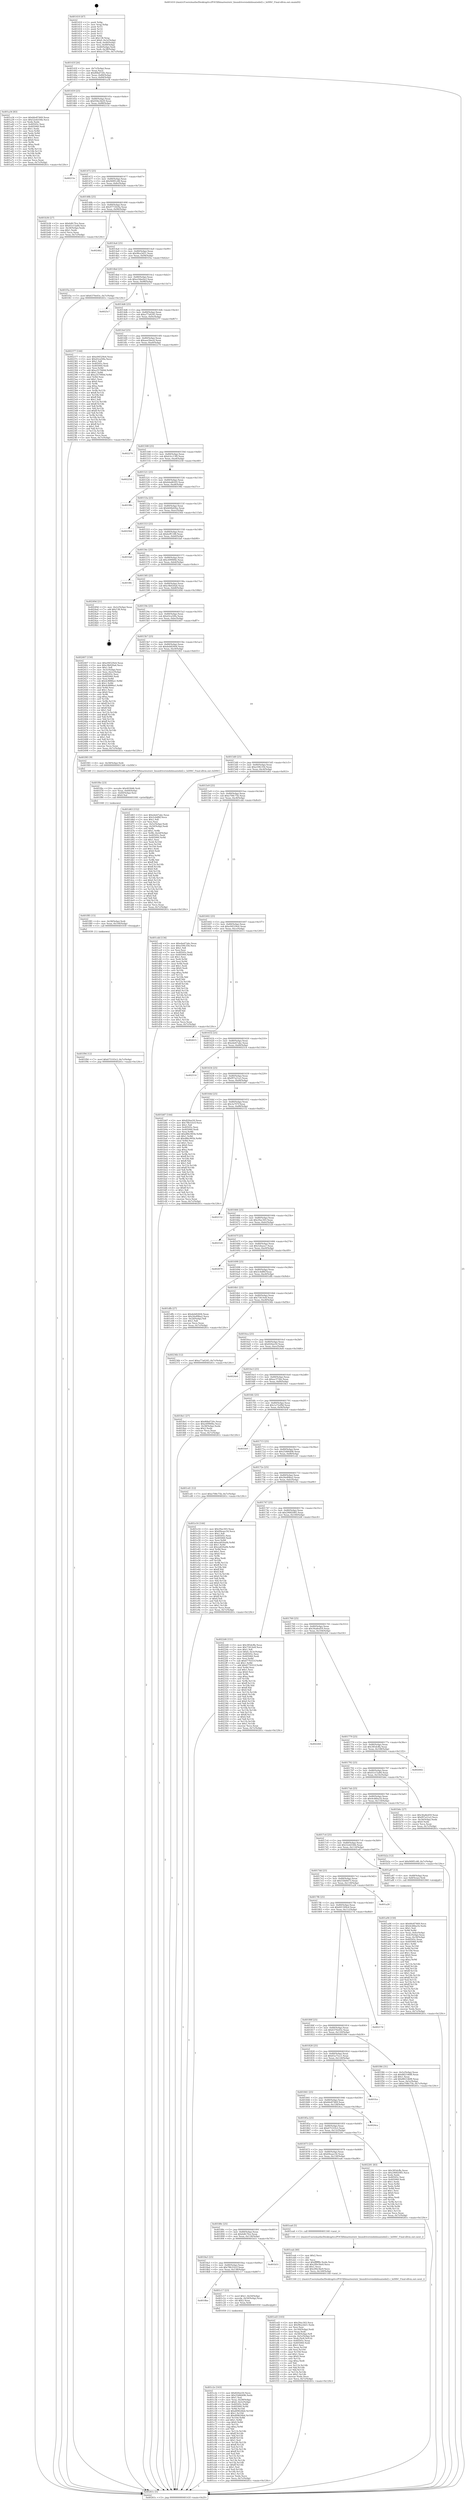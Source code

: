 digraph "0x401410" {
  label = "0x401410 (/mnt/c/Users/mathe/Desktop/tcc/POCII/binaries/extr_linuxdriversisdnhisaxisdnl2.c_IsDISC_Final-ollvm.out::main(0))"
  labelloc = "t"
  node[shape=record]

  Entry [label="",width=0.3,height=0.3,shape=circle,fillcolor=black,style=filled]
  "0x40143f" [label="{
     0x40143f [26]\l
     | [instrs]\l
     &nbsp;&nbsp;0x40143f \<+3\>: mov -0x7c(%rbp),%eax\l
     &nbsp;&nbsp;0x401442 \<+2\>: mov %eax,%ecx\l
     &nbsp;&nbsp;0x401444 \<+6\>: sub $0x80bd720c,%ecx\l
     &nbsp;&nbsp;0x40144a \<+3\>: mov %eax,-0x80(%rbp)\l
     &nbsp;&nbsp;0x40144d \<+6\>: mov %ecx,-0x84(%rbp)\l
     &nbsp;&nbsp;0x401453 \<+6\>: je 0000000000401a34 \<main+0x624\>\l
  }"]
  "0x401a34" [label="{
     0x401a34 [83]\l
     | [instrs]\l
     &nbsp;&nbsp;0x401a34 \<+5\>: mov $0x66e87469,%eax\l
     &nbsp;&nbsp;0x401a39 \<+5\>: mov $0x52eb556b,%ecx\l
     &nbsp;&nbsp;0x401a3e \<+2\>: xor %edx,%edx\l
     &nbsp;&nbsp;0x401a40 \<+7\>: mov 0x40505c,%esi\l
     &nbsp;&nbsp;0x401a47 \<+7\>: mov 0x405060,%edi\l
     &nbsp;&nbsp;0x401a4e \<+3\>: sub $0x1,%edx\l
     &nbsp;&nbsp;0x401a51 \<+3\>: mov %esi,%r8d\l
     &nbsp;&nbsp;0x401a54 \<+3\>: add %edx,%r8d\l
     &nbsp;&nbsp;0x401a57 \<+4\>: imul %r8d,%esi\l
     &nbsp;&nbsp;0x401a5b \<+3\>: and $0x1,%esi\l
     &nbsp;&nbsp;0x401a5e \<+3\>: cmp $0x0,%esi\l
     &nbsp;&nbsp;0x401a61 \<+4\>: sete %r9b\l
     &nbsp;&nbsp;0x401a65 \<+3\>: cmp $0xa,%edi\l
     &nbsp;&nbsp;0x401a68 \<+4\>: setl %r10b\l
     &nbsp;&nbsp;0x401a6c \<+3\>: mov %r9b,%r11b\l
     &nbsp;&nbsp;0x401a6f \<+3\>: and %r10b,%r11b\l
     &nbsp;&nbsp;0x401a72 \<+3\>: xor %r10b,%r9b\l
     &nbsp;&nbsp;0x401a75 \<+3\>: or %r9b,%r11b\l
     &nbsp;&nbsp;0x401a78 \<+4\>: test $0x1,%r11b\l
     &nbsp;&nbsp;0x401a7c \<+3\>: cmovne %ecx,%eax\l
     &nbsp;&nbsp;0x401a7f \<+3\>: mov %eax,-0x7c(%rbp)\l
     &nbsp;&nbsp;0x401a82 \<+5\>: jmp 000000000040261c \<main+0x120c\>\l
  }"]
  "0x401459" [label="{
     0x401459 [25]\l
     | [instrs]\l
     &nbsp;&nbsp;0x401459 \<+5\>: jmp 000000000040145e \<main+0x4e\>\l
     &nbsp;&nbsp;0x40145e \<+3\>: mov -0x80(%rbp),%eax\l
     &nbsp;&nbsp;0x401461 \<+5\>: sub $0x936e3b29,%eax\l
     &nbsp;&nbsp;0x401466 \<+6\>: mov %eax,-0x88(%rbp)\l
     &nbsp;&nbsp;0x40146c \<+6\>: je 000000000040215e \<main+0xd4e\>\l
  }"]
  Exit [label="",width=0.3,height=0.3,shape=circle,fillcolor=black,style=filled,peripheries=2]
  "0x40215e" [label="{
     0x40215e\l
  }", style=dashed]
  "0x401472" [label="{
     0x401472 [25]\l
     | [instrs]\l
     &nbsp;&nbsp;0x401472 \<+5\>: jmp 0000000000401477 \<main+0x67\>\l
     &nbsp;&nbsp;0x401477 \<+3\>: mov -0x80(%rbp),%eax\l
     &nbsp;&nbsp;0x40147a \<+5\>: sub $0x949f1c48,%eax\l
     &nbsp;&nbsp;0x40147f \<+6\>: mov %eax,-0x8c(%rbp)\l
     &nbsp;&nbsp;0x401485 \<+6\>: je 0000000000401b36 \<main+0x726\>\l
  }"]
  "0x401f94" [label="{
     0x401f94 [12]\l
     | [instrs]\l
     &nbsp;&nbsp;0x401f94 \<+7\>: movl $0x675103c2,-0x7c(%rbp)\l
     &nbsp;&nbsp;0x401f9b \<+5\>: jmp 000000000040261c \<main+0x120c\>\l
  }"]
  "0x401b36" [label="{
     0x401b36 [27]\l
     | [instrs]\l
     &nbsp;&nbsp;0x401b36 \<+5\>: mov $0x6dfc7fce,%eax\l
     &nbsp;&nbsp;0x401b3b \<+5\>: mov $0x41e15a84,%ecx\l
     &nbsp;&nbsp;0x401b40 \<+3\>: mov -0x34(%rbp),%edx\l
     &nbsp;&nbsp;0x401b43 \<+3\>: cmp $0x1,%edx\l
     &nbsp;&nbsp;0x401b46 \<+3\>: cmovl %ecx,%eax\l
     &nbsp;&nbsp;0x401b49 \<+3\>: mov %eax,-0x7c(%rbp)\l
     &nbsp;&nbsp;0x401b4c \<+5\>: jmp 000000000040261c \<main+0x120c\>\l
  }"]
  "0x40148b" [label="{
     0x40148b [25]\l
     | [instrs]\l
     &nbsp;&nbsp;0x40148b \<+5\>: jmp 0000000000401490 \<main+0x80\>\l
     &nbsp;&nbsp;0x401490 \<+3\>: mov -0x80(%rbp),%eax\l
     &nbsp;&nbsp;0x401493 \<+5\>: sub $0x9771829a,%eax\l
     &nbsp;&nbsp;0x401498 \<+6\>: mov %eax,-0x90(%rbp)\l
     &nbsp;&nbsp;0x40149e \<+6\>: je 00000000004024b2 \<main+0x10a2\>\l
  }"]
  "0x401f85" [label="{
     0x401f85 [15]\l
     | [instrs]\l
     &nbsp;&nbsp;0x401f85 \<+4\>: mov -0x58(%rbp),%rdi\l
     &nbsp;&nbsp;0x401f89 \<+6\>: mov %eax,-0x144(%rbp)\l
     &nbsp;&nbsp;0x401f8f \<+5\>: call 0000000000401030 \<free@plt\>\l
     | [calls]\l
     &nbsp;&nbsp;0x401030 \{1\} (unknown)\l
  }"]
  "0x4024b2" [label="{
     0x4024b2\l
  }", style=dashed]
  "0x4014a4" [label="{
     0x4014a4 [25]\l
     | [instrs]\l
     &nbsp;&nbsp;0x4014a4 \<+5\>: jmp 00000000004014a9 \<main+0x99\>\l
     &nbsp;&nbsp;0x4014a9 \<+3\>: mov -0x80(%rbp),%eax\l
     &nbsp;&nbsp;0x4014ac \<+5\>: sub $0x9fea3d21,%eax\l
     &nbsp;&nbsp;0x4014b1 \<+6\>: mov %eax,-0x94(%rbp)\l
     &nbsp;&nbsp;0x4014b7 \<+6\>: je 0000000000401f3a \<main+0xb2a\>\l
  }"]
  "0x401f6e" [label="{
     0x401f6e [23]\l
     | [instrs]\l
     &nbsp;&nbsp;0x401f6e \<+10\>: movabs $0x4030d6,%rdi\l
     &nbsp;&nbsp;0x401f78 \<+3\>: mov %eax,-0x60(%rbp)\l
     &nbsp;&nbsp;0x401f7b \<+3\>: mov -0x60(%rbp),%esi\l
     &nbsp;&nbsp;0x401f7e \<+2\>: mov $0x0,%al\l
     &nbsp;&nbsp;0x401f80 \<+5\>: call 0000000000401040 \<printf@plt\>\l
     | [calls]\l
     &nbsp;&nbsp;0x401040 \{1\} (unknown)\l
  }"]
  "0x401f3a" [label="{
     0x401f3a [12]\l
     | [instrs]\l
     &nbsp;&nbsp;0x401f3a \<+7\>: movl $0x6370e03c,-0x7c(%rbp)\l
     &nbsp;&nbsp;0x401f41 \<+5\>: jmp 000000000040261c \<main+0x120c\>\l
  }"]
  "0x4014bd" [label="{
     0x4014bd [25]\l
     | [instrs]\l
     &nbsp;&nbsp;0x4014bd \<+5\>: jmp 00000000004014c2 \<main+0xb2\>\l
     &nbsp;&nbsp;0x4014c2 \<+3\>: mov -0x80(%rbp),%eax\l
     &nbsp;&nbsp;0x4014c5 \<+5\>: sub $0xa1bbe0a3,%eax\l
     &nbsp;&nbsp;0x4014ca \<+6\>: mov %eax,-0x98(%rbp)\l
     &nbsp;&nbsp;0x4014d0 \<+6\>: je 00000000004025c7 \<main+0x11b7\>\l
  }"]
  "0x401ed3" [label="{
     0x401ed3 [103]\l
     | [instrs]\l
     &nbsp;&nbsp;0x401ed3 \<+5\>: mov $0x29ac303,%ecx\l
     &nbsp;&nbsp;0x401ed8 \<+5\>: mov $0x9fea3d21,%edx\l
     &nbsp;&nbsp;0x401edd \<+2\>: xor %esi,%esi\l
     &nbsp;&nbsp;0x401edf \<+6\>: mov -0x140(%rbp),%edi\l
     &nbsp;&nbsp;0x401ee5 \<+3\>: imul %eax,%edi\l
     &nbsp;&nbsp;0x401ee8 \<+4\>: mov -0x58(%rbp),%r8\l
     &nbsp;&nbsp;0x401eec \<+4\>: movslq -0x5c(%rbp),%r9\l
     &nbsp;&nbsp;0x401ef0 \<+4\>: mov %edi,(%r8,%r9,4)\l
     &nbsp;&nbsp;0x401ef4 \<+7\>: mov 0x40505c,%eax\l
     &nbsp;&nbsp;0x401efb \<+7\>: mov 0x405060,%edi\l
     &nbsp;&nbsp;0x401f02 \<+3\>: sub $0x1,%esi\l
     &nbsp;&nbsp;0x401f05 \<+3\>: mov %eax,%r10d\l
     &nbsp;&nbsp;0x401f08 \<+3\>: add %esi,%r10d\l
     &nbsp;&nbsp;0x401f0b \<+4\>: imul %r10d,%eax\l
     &nbsp;&nbsp;0x401f0f \<+3\>: and $0x1,%eax\l
     &nbsp;&nbsp;0x401f12 \<+3\>: cmp $0x0,%eax\l
     &nbsp;&nbsp;0x401f15 \<+4\>: sete %r11b\l
     &nbsp;&nbsp;0x401f19 \<+3\>: cmp $0xa,%edi\l
     &nbsp;&nbsp;0x401f1c \<+3\>: setl %bl\l
     &nbsp;&nbsp;0x401f1f \<+3\>: mov %r11b,%r14b\l
     &nbsp;&nbsp;0x401f22 \<+3\>: and %bl,%r14b\l
     &nbsp;&nbsp;0x401f25 \<+3\>: xor %bl,%r11b\l
     &nbsp;&nbsp;0x401f28 \<+3\>: or %r11b,%r14b\l
     &nbsp;&nbsp;0x401f2b \<+4\>: test $0x1,%r14b\l
     &nbsp;&nbsp;0x401f2f \<+3\>: cmovne %edx,%ecx\l
     &nbsp;&nbsp;0x401f32 \<+3\>: mov %ecx,-0x7c(%rbp)\l
     &nbsp;&nbsp;0x401f35 \<+5\>: jmp 000000000040261c \<main+0x120c\>\l
  }"]
  "0x4025c7" [label="{
     0x4025c7\l
  }", style=dashed]
  "0x4014d6" [label="{
     0x4014d6 [25]\l
     | [instrs]\l
     &nbsp;&nbsp;0x4014d6 \<+5\>: jmp 00000000004014db \<main+0xcb\>\l
     &nbsp;&nbsp;0x4014db \<+3\>: mov -0x80(%rbp),%eax\l
     &nbsp;&nbsp;0x4014de \<+5\>: sub $0xa77a6245,%eax\l
     &nbsp;&nbsp;0x4014e3 \<+6\>: mov %eax,-0x9c(%rbp)\l
     &nbsp;&nbsp;0x4014e9 \<+6\>: je 0000000000402377 \<main+0xf67\>\l
  }"]
  "0x401eab" [label="{
     0x401eab [40]\l
     | [instrs]\l
     &nbsp;&nbsp;0x401eab \<+5\>: mov $0x2,%ecx\l
     &nbsp;&nbsp;0x401eb0 \<+1\>: cltd\l
     &nbsp;&nbsp;0x401eb1 \<+2\>: idiv %ecx\l
     &nbsp;&nbsp;0x401eb3 \<+6\>: imul $0xfffffffe,%edx,%ecx\l
     &nbsp;&nbsp;0x401eb9 \<+6\>: sub $0x2f0e3be9,%ecx\l
     &nbsp;&nbsp;0x401ebf \<+3\>: add $0x1,%ecx\l
     &nbsp;&nbsp;0x401ec2 \<+6\>: add $0x2f0e3be9,%ecx\l
     &nbsp;&nbsp;0x401ec8 \<+6\>: mov %ecx,-0x140(%rbp)\l
     &nbsp;&nbsp;0x401ece \<+5\>: call 0000000000401160 \<next_i\>\l
     | [calls]\l
     &nbsp;&nbsp;0x401160 \{1\} (/mnt/c/Users/mathe/Desktop/tcc/POCII/binaries/extr_linuxdriversisdnhisaxisdnl2.c_IsDISC_Final-ollvm.out::next_i)\l
  }"]
  "0x402377" [label="{
     0x402377 [144]\l
     | [instrs]\l
     &nbsp;&nbsp;0x402377 \<+5\>: mov $0xe94529e4,%eax\l
     &nbsp;&nbsp;0x40237c \<+5\>: mov $0xd3ca50fa,%ecx\l
     &nbsp;&nbsp;0x402381 \<+2\>: mov $0x1,%dl\l
     &nbsp;&nbsp;0x402383 \<+7\>: mov 0x40505c,%esi\l
     &nbsp;&nbsp;0x40238a \<+7\>: mov 0x405060,%edi\l
     &nbsp;&nbsp;0x402391 \<+3\>: mov %esi,%r8d\l
     &nbsp;&nbsp;0x402394 \<+7\>: add $0xa357060d,%r8d\l
     &nbsp;&nbsp;0x40239b \<+4\>: sub $0x1,%r8d\l
     &nbsp;&nbsp;0x40239f \<+7\>: sub $0xa357060d,%r8d\l
     &nbsp;&nbsp;0x4023a6 \<+4\>: imul %r8d,%esi\l
     &nbsp;&nbsp;0x4023aa \<+3\>: and $0x1,%esi\l
     &nbsp;&nbsp;0x4023ad \<+3\>: cmp $0x0,%esi\l
     &nbsp;&nbsp;0x4023b0 \<+4\>: sete %r9b\l
     &nbsp;&nbsp;0x4023b4 \<+3\>: cmp $0xa,%edi\l
     &nbsp;&nbsp;0x4023b7 \<+4\>: setl %r10b\l
     &nbsp;&nbsp;0x4023bb \<+3\>: mov %r9b,%r11b\l
     &nbsp;&nbsp;0x4023be \<+4\>: xor $0xff,%r11b\l
     &nbsp;&nbsp;0x4023c2 \<+3\>: mov %r10b,%bl\l
     &nbsp;&nbsp;0x4023c5 \<+3\>: xor $0xff,%bl\l
     &nbsp;&nbsp;0x4023c8 \<+3\>: xor $0x1,%dl\l
     &nbsp;&nbsp;0x4023cb \<+3\>: mov %r11b,%r14b\l
     &nbsp;&nbsp;0x4023ce \<+4\>: and $0xff,%r14b\l
     &nbsp;&nbsp;0x4023d2 \<+3\>: and %dl,%r9b\l
     &nbsp;&nbsp;0x4023d5 \<+3\>: mov %bl,%r15b\l
     &nbsp;&nbsp;0x4023d8 \<+4\>: and $0xff,%r15b\l
     &nbsp;&nbsp;0x4023dc \<+3\>: and %dl,%r10b\l
     &nbsp;&nbsp;0x4023df \<+3\>: or %r9b,%r14b\l
     &nbsp;&nbsp;0x4023e2 \<+3\>: or %r10b,%r15b\l
     &nbsp;&nbsp;0x4023e5 \<+3\>: xor %r15b,%r14b\l
     &nbsp;&nbsp;0x4023e8 \<+3\>: or %bl,%r11b\l
     &nbsp;&nbsp;0x4023eb \<+4\>: xor $0xff,%r11b\l
     &nbsp;&nbsp;0x4023ef \<+3\>: or $0x1,%dl\l
     &nbsp;&nbsp;0x4023f2 \<+3\>: and %dl,%r11b\l
     &nbsp;&nbsp;0x4023f5 \<+3\>: or %r11b,%r14b\l
     &nbsp;&nbsp;0x4023f8 \<+4\>: test $0x1,%r14b\l
     &nbsp;&nbsp;0x4023fc \<+3\>: cmovne %ecx,%eax\l
     &nbsp;&nbsp;0x4023ff \<+3\>: mov %eax,-0x7c(%rbp)\l
     &nbsp;&nbsp;0x402402 \<+5\>: jmp 000000000040261c \<main+0x120c\>\l
  }"]
  "0x4014ef" [label="{
     0x4014ef [25]\l
     | [instrs]\l
     &nbsp;&nbsp;0x4014ef \<+5\>: jmp 00000000004014f4 \<main+0xe4\>\l
     &nbsp;&nbsp;0x4014f4 \<+3\>: mov -0x80(%rbp),%eax\l
     &nbsp;&nbsp;0x4014f7 \<+5\>: sub $0xaee5bec6,%eax\l
     &nbsp;&nbsp;0x4014fc \<+6\>: mov %eax,-0xa0(%rbp)\l
     &nbsp;&nbsp;0x401502 \<+6\>: je 0000000000402270 \<main+0xe60\>\l
  }"]
  "0x401c2e" [label="{
     0x401c2e [163]\l
     | [instrs]\l
     &nbsp;&nbsp;0x401c2e \<+5\>: mov $0x820ee50,%ecx\l
     &nbsp;&nbsp;0x401c33 \<+5\>: mov $0x25d66496,%edx\l
     &nbsp;&nbsp;0x401c38 \<+3\>: mov $0x1,%sil\l
     &nbsp;&nbsp;0x401c3b \<+4\>: mov %rax,-0x58(%rbp)\l
     &nbsp;&nbsp;0x401c3f \<+7\>: movl $0x0,-0x5c(%rbp)\l
     &nbsp;&nbsp;0x401c46 \<+8\>: mov 0x40505c,%r8d\l
     &nbsp;&nbsp;0x401c4e \<+8\>: mov 0x405060,%r9d\l
     &nbsp;&nbsp;0x401c56 \<+3\>: mov %r8d,%r10d\l
     &nbsp;&nbsp;0x401c59 \<+7\>: add $0xd09626b4,%r10d\l
     &nbsp;&nbsp;0x401c60 \<+4\>: sub $0x1,%r10d\l
     &nbsp;&nbsp;0x401c64 \<+7\>: sub $0xd09626b4,%r10d\l
     &nbsp;&nbsp;0x401c6b \<+4\>: imul %r10d,%r8d\l
     &nbsp;&nbsp;0x401c6f \<+4\>: and $0x1,%r8d\l
     &nbsp;&nbsp;0x401c73 \<+4\>: cmp $0x0,%r8d\l
     &nbsp;&nbsp;0x401c77 \<+4\>: sete %r11b\l
     &nbsp;&nbsp;0x401c7b \<+4\>: cmp $0xa,%r9d\l
     &nbsp;&nbsp;0x401c7f \<+3\>: setl %bl\l
     &nbsp;&nbsp;0x401c82 \<+3\>: mov %r11b,%r14b\l
     &nbsp;&nbsp;0x401c85 \<+4\>: xor $0xff,%r14b\l
     &nbsp;&nbsp;0x401c89 \<+3\>: mov %bl,%r15b\l
     &nbsp;&nbsp;0x401c8c \<+4\>: xor $0xff,%r15b\l
     &nbsp;&nbsp;0x401c90 \<+4\>: xor $0x1,%sil\l
     &nbsp;&nbsp;0x401c94 \<+3\>: mov %r14b,%r12b\l
     &nbsp;&nbsp;0x401c97 \<+4\>: and $0xff,%r12b\l
     &nbsp;&nbsp;0x401c9b \<+3\>: and %sil,%r11b\l
     &nbsp;&nbsp;0x401c9e \<+3\>: mov %r15b,%r13b\l
     &nbsp;&nbsp;0x401ca1 \<+4\>: and $0xff,%r13b\l
     &nbsp;&nbsp;0x401ca5 \<+3\>: and %sil,%bl\l
     &nbsp;&nbsp;0x401ca8 \<+3\>: or %r11b,%r12b\l
     &nbsp;&nbsp;0x401cab \<+3\>: or %bl,%r13b\l
     &nbsp;&nbsp;0x401cae \<+3\>: xor %r13b,%r12b\l
     &nbsp;&nbsp;0x401cb1 \<+3\>: or %r15b,%r14b\l
     &nbsp;&nbsp;0x401cb4 \<+4\>: xor $0xff,%r14b\l
     &nbsp;&nbsp;0x401cb8 \<+4\>: or $0x1,%sil\l
     &nbsp;&nbsp;0x401cbc \<+3\>: and %sil,%r14b\l
     &nbsp;&nbsp;0x401cbf \<+3\>: or %r14b,%r12b\l
     &nbsp;&nbsp;0x401cc2 \<+4\>: test $0x1,%r12b\l
     &nbsp;&nbsp;0x401cc6 \<+3\>: cmovne %edx,%ecx\l
     &nbsp;&nbsp;0x401cc9 \<+3\>: mov %ecx,-0x7c(%rbp)\l
     &nbsp;&nbsp;0x401ccc \<+5\>: jmp 000000000040261c \<main+0x120c\>\l
  }"]
  "0x402270" [label="{
     0x402270\l
  }", style=dashed]
  "0x401508" [label="{
     0x401508 [25]\l
     | [instrs]\l
     &nbsp;&nbsp;0x401508 \<+5\>: jmp 000000000040150d \<main+0xfd\>\l
     &nbsp;&nbsp;0x40150d \<+3\>: mov -0x80(%rbp),%eax\l
     &nbsp;&nbsp;0x401510 \<+5\>: sub $0xb3cc13f0,%eax\l
     &nbsp;&nbsp;0x401515 \<+6\>: mov %eax,-0xa4(%rbp)\l
     &nbsp;&nbsp;0x40151b \<+6\>: je 0000000000402258 \<main+0xe48\>\l
  }"]
  "0x4018be" [label="{
     0x4018be\l
  }", style=dashed]
  "0x402258" [label="{
     0x402258\l
  }", style=dashed]
  "0x401521" [label="{
     0x401521 [25]\l
     | [instrs]\l
     &nbsp;&nbsp;0x401521 \<+5\>: jmp 0000000000401526 \<main+0x116\>\l
     &nbsp;&nbsp;0x401526 \<+3\>: mov -0x80(%rbp),%eax\l
     &nbsp;&nbsp;0x401529 \<+5\>: sub $0xb4ad6205,%eax\l
     &nbsp;&nbsp;0x40152e \<+6\>: mov %eax,-0xa8(%rbp)\l
     &nbsp;&nbsp;0x401534 \<+6\>: je 000000000040198c \<main+0x57c\>\l
  }"]
  "0x401c17" [label="{
     0x401c17 [23]\l
     | [instrs]\l
     &nbsp;&nbsp;0x401c17 \<+7\>: movl $0x1,-0x50(%rbp)\l
     &nbsp;&nbsp;0x401c1e \<+4\>: movslq -0x50(%rbp),%rax\l
     &nbsp;&nbsp;0x401c22 \<+4\>: shl $0x2,%rax\l
     &nbsp;&nbsp;0x401c26 \<+3\>: mov %rax,%rdi\l
     &nbsp;&nbsp;0x401c29 \<+5\>: call 0000000000401050 \<malloc@plt\>\l
     | [calls]\l
     &nbsp;&nbsp;0x401050 \{1\} (unknown)\l
  }"]
  "0x40198c" [label="{
     0x40198c\l
  }", style=dashed]
  "0x40153a" [label="{
     0x40153a [25]\l
     | [instrs]\l
     &nbsp;&nbsp;0x40153a \<+5\>: jmp 000000000040153f \<main+0x12f\>\l
     &nbsp;&nbsp;0x40153f \<+3\>: mov -0x80(%rbp),%eax\l
     &nbsp;&nbsp;0x401542 \<+5\>: sub $0xb64bd2ba,%eax\l
     &nbsp;&nbsp;0x401547 \<+6\>: mov %eax,-0xac(%rbp)\l
     &nbsp;&nbsp;0x40154d \<+6\>: je 000000000040256d \<main+0x115d\>\l
  }"]
  "0x4018a5" [label="{
     0x4018a5 [25]\l
     | [instrs]\l
     &nbsp;&nbsp;0x4018a5 \<+5\>: jmp 00000000004018aa \<main+0x49a\>\l
     &nbsp;&nbsp;0x4018aa \<+3\>: mov -0x80(%rbp),%eax\l
     &nbsp;&nbsp;0x4018ad \<+5\>: sub $0x78b31b1f,%eax\l
     &nbsp;&nbsp;0x4018b2 \<+6\>: mov %eax,-0x138(%rbp)\l
     &nbsp;&nbsp;0x4018b8 \<+6\>: je 0000000000401c17 \<main+0x807\>\l
  }"]
  "0x40256d" [label="{
     0x40256d\l
  }", style=dashed]
  "0x401553" [label="{
     0x401553 [25]\l
     | [instrs]\l
     &nbsp;&nbsp;0x401553 \<+5\>: jmp 0000000000401558 \<main+0x148\>\l
     &nbsp;&nbsp;0x401558 \<+3\>: mov -0x80(%rbp),%eax\l
     &nbsp;&nbsp;0x40155b \<+5\>: sub $0xbcff1188,%eax\l
     &nbsp;&nbsp;0x401560 \<+6\>: mov %eax,-0xb0(%rbp)\l
     &nbsp;&nbsp;0x401566 \<+6\>: je 0000000000401fa0 \<main+0xb90\>\l
  }"]
  "0x401b51" [label="{
     0x401b51\l
  }", style=dashed]
  "0x401fa0" [label="{
     0x401fa0\l
  }", style=dashed]
  "0x40156c" [label="{
     0x40156c [25]\l
     | [instrs]\l
     &nbsp;&nbsp;0x40156c \<+5\>: jmp 0000000000401571 \<main+0x161\>\l
     &nbsp;&nbsp;0x401571 \<+3\>: mov -0x80(%rbp),%eax\l
     &nbsp;&nbsp;0x401574 \<+5\>: sub $0xc6990f4e,%eax\l
     &nbsp;&nbsp;0x401579 \<+6\>: mov %eax,-0xb4(%rbp)\l
     &nbsp;&nbsp;0x40157f \<+6\>: je 00000000004018fc \<main+0x4ec\>\l
  }"]
  "0x40188c" [label="{
     0x40188c [25]\l
     | [instrs]\l
     &nbsp;&nbsp;0x40188c \<+5\>: jmp 0000000000401891 \<main+0x481\>\l
     &nbsp;&nbsp;0x401891 \<+3\>: mov -0x80(%rbp),%eax\l
     &nbsp;&nbsp;0x401894 \<+5\>: sub $0x6dfc7fce,%eax\l
     &nbsp;&nbsp;0x401899 \<+6\>: mov %eax,-0x134(%rbp)\l
     &nbsp;&nbsp;0x40189f \<+6\>: je 0000000000401b51 \<main+0x741\>\l
  }"]
  "0x4018fc" [label="{
     0x4018fc\l
  }", style=dashed]
  "0x401585" [label="{
     0x401585 [25]\l
     | [instrs]\l
     &nbsp;&nbsp;0x401585 \<+5\>: jmp 000000000040158a \<main+0x17a\>\l
     &nbsp;&nbsp;0x40158a \<+3\>: mov -0x80(%rbp),%eax\l
     &nbsp;&nbsp;0x40158d \<+5\>: sub $0xc9b020a6,%eax\l
     &nbsp;&nbsp;0x401592 \<+6\>: mov %eax,-0xb8(%rbp)\l
     &nbsp;&nbsp;0x401598 \<+6\>: je 000000000040249d \<main+0x108d\>\l
  }"]
  "0x401ea6" [label="{
     0x401ea6 [5]\l
     | [instrs]\l
     &nbsp;&nbsp;0x401ea6 \<+5\>: call 0000000000401160 \<next_i\>\l
     | [calls]\l
     &nbsp;&nbsp;0x401160 \{1\} (/mnt/c/Users/mathe/Desktop/tcc/POCII/binaries/extr_linuxdriversisdnhisaxisdnl2.c_IsDISC_Final-ollvm.out::next_i)\l
  }"]
  "0x40249d" [label="{
     0x40249d [21]\l
     | [instrs]\l
     &nbsp;&nbsp;0x40249d \<+3\>: mov -0x2c(%rbp),%eax\l
     &nbsp;&nbsp;0x4024a0 \<+7\>: add $0x138,%rsp\l
     &nbsp;&nbsp;0x4024a7 \<+1\>: pop %rbx\l
     &nbsp;&nbsp;0x4024a8 \<+2\>: pop %r12\l
     &nbsp;&nbsp;0x4024aa \<+2\>: pop %r13\l
     &nbsp;&nbsp;0x4024ac \<+2\>: pop %r14\l
     &nbsp;&nbsp;0x4024ae \<+2\>: pop %r15\l
     &nbsp;&nbsp;0x4024b0 \<+1\>: pop %rbp\l
     &nbsp;&nbsp;0x4024b1 \<+1\>: ret\l
  }"]
  "0x40159e" [label="{
     0x40159e [25]\l
     | [instrs]\l
     &nbsp;&nbsp;0x40159e \<+5\>: jmp 00000000004015a3 \<main+0x193\>\l
     &nbsp;&nbsp;0x4015a3 \<+3\>: mov -0x80(%rbp),%eax\l
     &nbsp;&nbsp;0x4015a6 \<+5\>: sub $0xd3ca50fa,%eax\l
     &nbsp;&nbsp;0x4015ab \<+6\>: mov %eax,-0xbc(%rbp)\l
     &nbsp;&nbsp;0x4015b1 \<+6\>: je 0000000000402407 \<main+0xff7\>\l
  }"]
  "0x401873" [label="{
     0x401873 [25]\l
     | [instrs]\l
     &nbsp;&nbsp;0x401873 \<+5\>: jmp 0000000000401878 \<main+0x468\>\l
     &nbsp;&nbsp;0x401878 \<+3\>: mov -0x80(%rbp),%eax\l
     &nbsp;&nbsp;0x40187b \<+5\>: sub $0x69eaec54,%eax\l
     &nbsp;&nbsp;0x401880 \<+6\>: mov %eax,-0x130(%rbp)\l
     &nbsp;&nbsp;0x401886 \<+6\>: je 0000000000401ea6 \<main+0xa96\>\l
  }"]
  "0x402407" [label="{
     0x402407 [150]\l
     | [instrs]\l
     &nbsp;&nbsp;0x402407 \<+5\>: mov $0xe94529e4,%eax\l
     &nbsp;&nbsp;0x40240c \<+5\>: mov $0xc9b020a6,%ecx\l
     &nbsp;&nbsp;0x402411 \<+2\>: mov $0x1,%dl\l
     &nbsp;&nbsp;0x402413 \<+3\>: mov -0x3c(%rbp),%esi\l
     &nbsp;&nbsp;0x402416 \<+3\>: mov %esi,-0x2c(%rbp)\l
     &nbsp;&nbsp;0x402419 \<+7\>: mov 0x40505c,%esi\l
     &nbsp;&nbsp;0x402420 \<+7\>: mov 0x405060,%edi\l
     &nbsp;&nbsp;0x402427 \<+3\>: mov %esi,%r8d\l
     &nbsp;&nbsp;0x40242a \<+7\>: sub $0x4c8886a1,%r8d\l
     &nbsp;&nbsp;0x402431 \<+4\>: sub $0x1,%r8d\l
     &nbsp;&nbsp;0x402435 \<+7\>: add $0x4c8886a1,%r8d\l
     &nbsp;&nbsp;0x40243c \<+4\>: imul %r8d,%esi\l
     &nbsp;&nbsp;0x402440 \<+3\>: and $0x1,%esi\l
     &nbsp;&nbsp;0x402443 \<+3\>: cmp $0x0,%esi\l
     &nbsp;&nbsp;0x402446 \<+4\>: sete %r9b\l
     &nbsp;&nbsp;0x40244a \<+3\>: cmp $0xa,%edi\l
     &nbsp;&nbsp;0x40244d \<+4\>: setl %r10b\l
     &nbsp;&nbsp;0x402451 \<+3\>: mov %r9b,%r11b\l
     &nbsp;&nbsp;0x402454 \<+4\>: xor $0xff,%r11b\l
     &nbsp;&nbsp;0x402458 \<+3\>: mov %r10b,%bl\l
     &nbsp;&nbsp;0x40245b \<+3\>: xor $0xff,%bl\l
     &nbsp;&nbsp;0x40245e \<+3\>: xor $0x1,%dl\l
     &nbsp;&nbsp;0x402461 \<+3\>: mov %r11b,%r14b\l
     &nbsp;&nbsp;0x402464 \<+4\>: and $0xff,%r14b\l
     &nbsp;&nbsp;0x402468 \<+3\>: and %dl,%r9b\l
     &nbsp;&nbsp;0x40246b \<+3\>: mov %bl,%r15b\l
     &nbsp;&nbsp;0x40246e \<+4\>: and $0xff,%r15b\l
     &nbsp;&nbsp;0x402472 \<+3\>: and %dl,%r10b\l
     &nbsp;&nbsp;0x402475 \<+3\>: or %r9b,%r14b\l
     &nbsp;&nbsp;0x402478 \<+3\>: or %r10b,%r15b\l
     &nbsp;&nbsp;0x40247b \<+3\>: xor %r15b,%r14b\l
     &nbsp;&nbsp;0x40247e \<+3\>: or %bl,%r11b\l
     &nbsp;&nbsp;0x402481 \<+4\>: xor $0xff,%r11b\l
     &nbsp;&nbsp;0x402485 \<+3\>: or $0x1,%dl\l
     &nbsp;&nbsp;0x402488 \<+3\>: and %dl,%r11b\l
     &nbsp;&nbsp;0x40248b \<+3\>: or %r11b,%r14b\l
     &nbsp;&nbsp;0x40248e \<+4\>: test $0x1,%r14b\l
     &nbsp;&nbsp;0x402492 \<+3\>: cmovne %ecx,%eax\l
     &nbsp;&nbsp;0x402495 \<+3\>: mov %eax,-0x7c(%rbp)\l
     &nbsp;&nbsp;0x402498 \<+5\>: jmp 000000000040261c \<main+0x120c\>\l
  }"]
  "0x4015b7" [label="{
     0x4015b7 [25]\l
     | [instrs]\l
     &nbsp;&nbsp;0x4015b7 \<+5\>: jmp 00000000004015bc \<main+0x1ac\>\l
     &nbsp;&nbsp;0x4015bc \<+3\>: mov -0x80(%rbp),%eax\l
     &nbsp;&nbsp;0x4015bf \<+5\>: sub $0xdeb82604,%eax\l
     &nbsp;&nbsp;0x4015c4 \<+6\>: mov %eax,-0xc0(%rbp)\l
     &nbsp;&nbsp;0x4015ca \<+6\>: je 0000000000401f65 \<main+0xb55\>\l
  }"]
  "0x402281" [label="{
     0x402281 [83]\l
     | [instrs]\l
     &nbsp;&nbsp;0x402281 \<+5\>: mov $0x385dcffa,%eax\l
     &nbsp;&nbsp;0x402286 \<+5\>: mov $0x29682085,%ecx\l
     &nbsp;&nbsp;0x40228b \<+2\>: xor %edx,%edx\l
     &nbsp;&nbsp;0x40228d \<+7\>: mov 0x40505c,%esi\l
     &nbsp;&nbsp;0x402294 \<+7\>: mov 0x405060,%edi\l
     &nbsp;&nbsp;0x40229b \<+3\>: sub $0x1,%edx\l
     &nbsp;&nbsp;0x40229e \<+3\>: mov %esi,%r8d\l
     &nbsp;&nbsp;0x4022a1 \<+3\>: add %edx,%r8d\l
     &nbsp;&nbsp;0x4022a4 \<+4\>: imul %r8d,%esi\l
     &nbsp;&nbsp;0x4022a8 \<+3\>: and $0x1,%esi\l
     &nbsp;&nbsp;0x4022ab \<+3\>: cmp $0x0,%esi\l
     &nbsp;&nbsp;0x4022ae \<+4\>: sete %r9b\l
     &nbsp;&nbsp;0x4022b2 \<+3\>: cmp $0xa,%edi\l
     &nbsp;&nbsp;0x4022b5 \<+4\>: setl %r10b\l
     &nbsp;&nbsp;0x4022b9 \<+3\>: mov %r9b,%r11b\l
     &nbsp;&nbsp;0x4022bc \<+3\>: and %r10b,%r11b\l
     &nbsp;&nbsp;0x4022bf \<+3\>: xor %r10b,%r9b\l
     &nbsp;&nbsp;0x4022c2 \<+3\>: or %r9b,%r11b\l
     &nbsp;&nbsp;0x4022c5 \<+4\>: test $0x1,%r11b\l
     &nbsp;&nbsp;0x4022c9 \<+3\>: cmovne %ecx,%eax\l
     &nbsp;&nbsp;0x4022cc \<+3\>: mov %eax,-0x7c(%rbp)\l
     &nbsp;&nbsp;0x4022cf \<+5\>: jmp 000000000040261c \<main+0x120c\>\l
  }"]
  "0x401f65" [label="{
     0x401f65 [9]\l
     | [instrs]\l
     &nbsp;&nbsp;0x401f65 \<+4\>: mov -0x58(%rbp),%rdi\l
     &nbsp;&nbsp;0x401f69 \<+5\>: call 00000000004013d0 \<IsDISC\>\l
     | [calls]\l
     &nbsp;&nbsp;0x4013d0 \{1\} (/mnt/c/Users/mathe/Desktop/tcc/POCII/binaries/extr_linuxdriversisdnhisaxisdnl2.c_IsDISC_Final-ollvm.out::IsDISC)\l
  }"]
  "0x4015d0" [label="{
     0x4015d0 [25]\l
     | [instrs]\l
     &nbsp;&nbsp;0x4015d0 \<+5\>: jmp 00000000004015d5 \<main+0x1c5\>\l
     &nbsp;&nbsp;0x4015d5 \<+3\>: mov -0x80(%rbp),%eax\l
     &nbsp;&nbsp;0x4015d8 \<+5\>: sub $0xe59fc356,%eax\l
     &nbsp;&nbsp;0x4015dd \<+6\>: mov %eax,-0xc4(%rbp)\l
     &nbsp;&nbsp;0x4015e3 \<+6\>: je 0000000000401d63 \<main+0x953\>\l
  }"]
  "0x40185a" [label="{
     0x40185a [25]\l
     | [instrs]\l
     &nbsp;&nbsp;0x40185a \<+5\>: jmp 000000000040185f \<main+0x44f\>\l
     &nbsp;&nbsp;0x40185f \<+3\>: mov -0x80(%rbp),%eax\l
     &nbsp;&nbsp;0x401862 \<+5\>: sub $0x675103c2,%eax\l
     &nbsp;&nbsp;0x401867 \<+6\>: mov %eax,-0x12c(%rbp)\l
     &nbsp;&nbsp;0x40186d \<+6\>: je 0000000000402281 \<main+0xe71\>\l
  }"]
  "0x401d63" [label="{
     0x401d63 [152]\l
     | [instrs]\l
     &nbsp;&nbsp;0x401d63 \<+5\>: mov $0xebe67abc,%eax\l
     &nbsp;&nbsp;0x401d68 \<+5\>: mov $0x5c4df6f,%ecx\l
     &nbsp;&nbsp;0x401d6d \<+2\>: mov $0x1,%dl\l
     &nbsp;&nbsp;0x401d6f \<+2\>: xor %esi,%esi\l
     &nbsp;&nbsp;0x401d71 \<+3\>: mov -0x5c(%rbp),%edi\l
     &nbsp;&nbsp;0x401d74 \<+3\>: cmp -0x50(%rbp),%edi\l
     &nbsp;&nbsp;0x401d77 \<+4\>: setl %r8b\l
     &nbsp;&nbsp;0x401d7b \<+4\>: and $0x1,%r8b\l
     &nbsp;&nbsp;0x401d7f \<+4\>: mov %r8b,-0x2d(%rbp)\l
     &nbsp;&nbsp;0x401d83 \<+7\>: mov 0x40505c,%edi\l
     &nbsp;&nbsp;0x401d8a \<+8\>: mov 0x405060,%r9d\l
     &nbsp;&nbsp;0x401d92 \<+3\>: sub $0x1,%esi\l
     &nbsp;&nbsp;0x401d95 \<+3\>: mov %edi,%r10d\l
     &nbsp;&nbsp;0x401d98 \<+3\>: add %esi,%r10d\l
     &nbsp;&nbsp;0x401d9b \<+4\>: imul %r10d,%edi\l
     &nbsp;&nbsp;0x401d9f \<+3\>: and $0x1,%edi\l
     &nbsp;&nbsp;0x401da2 \<+3\>: cmp $0x0,%edi\l
     &nbsp;&nbsp;0x401da5 \<+4\>: sete %r8b\l
     &nbsp;&nbsp;0x401da9 \<+4\>: cmp $0xa,%r9d\l
     &nbsp;&nbsp;0x401dad \<+4\>: setl %r11b\l
     &nbsp;&nbsp;0x401db1 \<+3\>: mov %r8b,%bl\l
     &nbsp;&nbsp;0x401db4 \<+3\>: xor $0xff,%bl\l
     &nbsp;&nbsp;0x401db7 \<+3\>: mov %r11b,%r14b\l
     &nbsp;&nbsp;0x401dba \<+4\>: xor $0xff,%r14b\l
     &nbsp;&nbsp;0x401dbe \<+3\>: xor $0x0,%dl\l
     &nbsp;&nbsp;0x401dc1 \<+3\>: mov %bl,%r15b\l
     &nbsp;&nbsp;0x401dc4 \<+4\>: and $0x0,%r15b\l
     &nbsp;&nbsp;0x401dc8 \<+3\>: and %dl,%r8b\l
     &nbsp;&nbsp;0x401dcb \<+3\>: mov %r14b,%r12b\l
     &nbsp;&nbsp;0x401dce \<+4\>: and $0x0,%r12b\l
     &nbsp;&nbsp;0x401dd2 \<+3\>: and %dl,%r11b\l
     &nbsp;&nbsp;0x401dd5 \<+3\>: or %r8b,%r15b\l
     &nbsp;&nbsp;0x401dd8 \<+3\>: or %r11b,%r12b\l
     &nbsp;&nbsp;0x401ddb \<+3\>: xor %r12b,%r15b\l
     &nbsp;&nbsp;0x401dde \<+3\>: or %r14b,%bl\l
     &nbsp;&nbsp;0x401de1 \<+3\>: xor $0xff,%bl\l
     &nbsp;&nbsp;0x401de4 \<+3\>: or $0x0,%dl\l
     &nbsp;&nbsp;0x401de7 \<+2\>: and %dl,%bl\l
     &nbsp;&nbsp;0x401de9 \<+3\>: or %bl,%r15b\l
     &nbsp;&nbsp;0x401dec \<+4\>: test $0x1,%r15b\l
     &nbsp;&nbsp;0x401df0 \<+3\>: cmovne %ecx,%eax\l
     &nbsp;&nbsp;0x401df3 \<+3\>: mov %eax,-0x7c(%rbp)\l
     &nbsp;&nbsp;0x401df6 \<+5\>: jmp 000000000040261c \<main+0x120c\>\l
  }"]
  "0x4015e9" [label="{
     0x4015e9 [25]\l
     | [instrs]\l
     &nbsp;&nbsp;0x4015e9 \<+5\>: jmp 00000000004015ee \<main+0x1de\>\l
     &nbsp;&nbsp;0x4015ee \<+3\>: mov -0x80(%rbp),%eax\l
     &nbsp;&nbsp;0x4015f1 \<+5\>: sub $0xe708c75b,%eax\l
     &nbsp;&nbsp;0x4015f6 \<+6\>: mov %eax,-0xc8(%rbp)\l
     &nbsp;&nbsp;0x4015fc \<+6\>: je 0000000000401cdd \<main+0x8cd\>\l
  }"]
  "0x4024ca" [label="{
     0x4024ca\l
  }", style=dashed]
  "0x401cdd" [label="{
     0x401cdd [134]\l
     | [instrs]\l
     &nbsp;&nbsp;0x401cdd \<+5\>: mov $0xebe67abc,%eax\l
     &nbsp;&nbsp;0x401ce2 \<+5\>: mov $0xe59fc356,%ecx\l
     &nbsp;&nbsp;0x401ce7 \<+2\>: mov $0x1,%dl\l
     &nbsp;&nbsp;0x401ce9 \<+2\>: xor %esi,%esi\l
     &nbsp;&nbsp;0x401ceb \<+7\>: mov 0x40505c,%edi\l
     &nbsp;&nbsp;0x401cf2 \<+8\>: mov 0x405060,%r8d\l
     &nbsp;&nbsp;0x401cfa \<+3\>: sub $0x1,%esi\l
     &nbsp;&nbsp;0x401cfd \<+3\>: mov %edi,%r9d\l
     &nbsp;&nbsp;0x401d00 \<+3\>: add %esi,%r9d\l
     &nbsp;&nbsp;0x401d03 \<+4\>: imul %r9d,%edi\l
     &nbsp;&nbsp;0x401d07 \<+3\>: and $0x1,%edi\l
     &nbsp;&nbsp;0x401d0a \<+3\>: cmp $0x0,%edi\l
     &nbsp;&nbsp;0x401d0d \<+4\>: sete %r10b\l
     &nbsp;&nbsp;0x401d11 \<+4\>: cmp $0xa,%r8d\l
     &nbsp;&nbsp;0x401d15 \<+4\>: setl %r11b\l
     &nbsp;&nbsp;0x401d19 \<+3\>: mov %r10b,%bl\l
     &nbsp;&nbsp;0x401d1c \<+3\>: xor $0xff,%bl\l
     &nbsp;&nbsp;0x401d1f \<+3\>: mov %r11b,%r14b\l
     &nbsp;&nbsp;0x401d22 \<+4\>: xor $0xff,%r14b\l
     &nbsp;&nbsp;0x401d26 \<+3\>: xor $0x0,%dl\l
     &nbsp;&nbsp;0x401d29 \<+3\>: mov %bl,%r15b\l
     &nbsp;&nbsp;0x401d2c \<+4\>: and $0x0,%r15b\l
     &nbsp;&nbsp;0x401d30 \<+3\>: and %dl,%r10b\l
     &nbsp;&nbsp;0x401d33 \<+3\>: mov %r14b,%r12b\l
     &nbsp;&nbsp;0x401d36 \<+4\>: and $0x0,%r12b\l
     &nbsp;&nbsp;0x401d3a \<+3\>: and %dl,%r11b\l
     &nbsp;&nbsp;0x401d3d \<+3\>: or %r10b,%r15b\l
     &nbsp;&nbsp;0x401d40 \<+3\>: or %r11b,%r12b\l
     &nbsp;&nbsp;0x401d43 \<+3\>: xor %r12b,%r15b\l
     &nbsp;&nbsp;0x401d46 \<+3\>: or %r14b,%bl\l
     &nbsp;&nbsp;0x401d49 \<+3\>: xor $0xff,%bl\l
     &nbsp;&nbsp;0x401d4c \<+3\>: or $0x0,%dl\l
     &nbsp;&nbsp;0x401d4f \<+2\>: and %dl,%bl\l
     &nbsp;&nbsp;0x401d51 \<+3\>: or %bl,%r15b\l
     &nbsp;&nbsp;0x401d54 \<+4\>: test $0x1,%r15b\l
     &nbsp;&nbsp;0x401d58 \<+3\>: cmovne %ecx,%eax\l
     &nbsp;&nbsp;0x401d5b \<+3\>: mov %eax,-0x7c(%rbp)\l
     &nbsp;&nbsp;0x401d5e \<+5\>: jmp 000000000040261c \<main+0x120c\>\l
  }"]
  "0x401602" [label="{
     0x401602 [25]\l
     | [instrs]\l
     &nbsp;&nbsp;0x401602 \<+5\>: jmp 0000000000401607 \<main+0x1f7\>\l
     &nbsp;&nbsp;0x401607 \<+3\>: mov -0x80(%rbp),%eax\l
     &nbsp;&nbsp;0x40160a \<+5\>: sub $0xe94529e4,%eax\l
     &nbsp;&nbsp;0x40160f \<+6\>: mov %eax,-0xcc(%rbp)\l
     &nbsp;&nbsp;0x401615 \<+6\>: je 0000000000402615 \<main+0x1205\>\l
  }"]
  "0x401841" [label="{
     0x401841 [25]\l
     | [instrs]\l
     &nbsp;&nbsp;0x401841 \<+5\>: jmp 0000000000401846 \<main+0x436\>\l
     &nbsp;&nbsp;0x401846 \<+3\>: mov -0x80(%rbp),%eax\l
     &nbsp;&nbsp;0x401849 \<+5\>: sub $0x66e87469,%eax\l
     &nbsp;&nbsp;0x40184e \<+6\>: mov %eax,-0x128(%rbp)\l
     &nbsp;&nbsp;0x401854 \<+6\>: je 00000000004024ca \<main+0x10ba\>\l
  }"]
  "0x402615" [label="{
     0x402615\l
  }", style=dashed]
  "0x40161b" [label="{
     0x40161b [25]\l
     | [instrs]\l
     &nbsp;&nbsp;0x40161b \<+5\>: jmp 0000000000401620 \<main+0x210\>\l
     &nbsp;&nbsp;0x401620 \<+3\>: mov -0x80(%rbp),%eax\l
     &nbsp;&nbsp;0x401623 \<+5\>: sub $0xebe67abc,%eax\l
     &nbsp;&nbsp;0x401628 \<+6\>: mov %eax,-0xd0(%rbp)\l
     &nbsp;&nbsp;0x40162e \<+6\>: je 0000000000402514 \<main+0x1104\>\l
  }"]
  "0x401fce" [label="{
     0x401fce\l
  }", style=dashed]
  "0x402514" [label="{
     0x402514\l
  }", style=dashed]
  "0x401634" [label="{
     0x401634 [25]\l
     | [instrs]\l
     &nbsp;&nbsp;0x401634 \<+5\>: jmp 0000000000401639 \<main+0x229\>\l
     &nbsp;&nbsp;0x401639 \<+3\>: mov -0x80(%rbp),%eax\l
     &nbsp;&nbsp;0x40163c \<+5\>: sub $0xf97a21a3,%eax\l
     &nbsp;&nbsp;0x401641 \<+6\>: mov %eax,-0xd4(%rbp)\l
     &nbsp;&nbsp;0x401647 \<+6\>: je 0000000000401b87 \<main+0x777\>\l
  }"]
  "0x401828" [label="{
     0x401828 [25]\l
     | [instrs]\l
     &nbsp;&nbsp;0x401828 \<+5\>: jmp 000000000040182d \<main+0x41d\>\l
     &nbsp;&nbsp;0x40182d \<+3\>: mov -0x80(%rbp),%eax\l
     &nbsp;&nbsp;0x401830 \<+5\>: sub $0x65a75cc1,%eax\l
     &nbsp;&nbsp;0x401835 \<+6\>: mov %eax,-0x124(%rbp)\l
     &nbsp;&nbsp;0x40183b \<+6\>: je 0000000000401fce \<main+0xbbe\>\l
  }"]
  "0x401b87" [label="{
     0x401b87 [144]\l
     | [instrs]\l
     &nbsp;&nbsp;0x401b87 \<+5\>: mov $0x820ee50,%eax\l
     &nbsp;&nbsp;0x401b8c \<+5\>: mov $0x78b31b1f,%ecx\l
     &nbsp;&nbsp;0x401b91 \<+2\>: mov $0x1,%dl\l
     &nbsp;&nbsp;0x401b93 \<+7\>: mov 0x40505c,%esi\l
     &nbsp;&nbsp;0x401b9a \<+7\>: mov 0x405060,%edi\l
     &nbsp;&nbsp;0x401ba1 \<+3\>: mov %esi,%r8d\l
     &nbsp;&nbsp;0x401ba4 \<+7\>: add $0xd86c905b,%r8d\l
     &nbsp;&nbsp;0x401bab \<+4\>: sub $0x1,%r8d\l
     &nbsp;&nbsp;0x401baf \<+7\>: sub $0xd86c905b,%r8d\l
     &nbsp;&nbsp;0x401bb6 \<+4\>: imul %r8d,%esi\l
     &nbsp;&nbsp;0x401bba \<+3\>: and $0x1,%esi\l
     &nbsp;&nbsp;0x401bbd \<+3\>: cmp $0x0,%esi\l
     &nbsp;&nbsp;0x401bc0 \<+4\>: sete %r9b\l
     &nbsp;&nbsp;0x401bc4 \<+3\>: cmp $0xa,%edi\l
     &nbsp;&nbsp;0x401bc7 \<+4\>: setl %r10b\l
     &nbsp;&nbsp;0x401bcb \<+3\>: mov %r9b,%r11b\l
     &nbsp;&nbsp;0x401bce \<+4\>: xor $0xff,%r11b\l
     &nbsp;&nbsp;0x401bd2 \<+3\>: mov %r10b,%bl\l
     &nbsp;&nbsp;0x401bd5 \<+3\>: xor $0xff,%bl\l
     &nbsp;&nbsp;0x401bd8 \<+3\>: xor $0x1,%dl\l
     &nbsp;&nbsp;0x401bdb \<+3\>: mov %r11b,%r14b\l
     &nbsp;&nbsp;0x401bde \<+4\>: and $0xff,%r14b\l
     &nbsp;&nbsp;0x401be2 \<+3\>: and %dl,%r9b\l
     &nbsp;&nbsp;0x401be5 \<+3\>: mov %bl,%r15b\l
     &nbsp;&nbsp;0x401be8 \<+4\>: and $0xff,%r15b\l
     &nbsp;&nbsp;0x401bec \<+3\>: and %dl,%r10b\l
     &nbsp;&nbsp;0x401bef \<+3\>: or %r9b,%r14b\l
     &nbsp;&nbsp;0x401bf2 \<+3\>: or %r10b,%r15b\l
     &nbsp;&nbsp;0x401bf5 \<+3\>: xor %r15b,%r14b\l
     &nbsp;&nbsp;0x401bf8 \<+3\>: or %bl,%r11b\l
     &nbsp;&nbsp;0x401bfb \<+4\>: xor $0xff,%r11b\l
     &nbsp;&nbsp;0x401bff \<+3\>: or $0x1,%dl\l
     &nbsp;&nbsp;0x401c02 \<+3\>: and %dl,%r11b\l
     &nbsp;&nbsp;0x401c05 \<+3\>: or %r11b,%r14b\l
     &nbsp;&nbsp;0x401c08 \<+4\>: test $0x1,%r14b\l
     &nbsp;&nbsp;0x401c0c \<+3\>: cmovne %ecx,%eax\l
     &nbsp;&nbsp;0x401c0f \<+3\>: mov %eax,-0x7c(%rbp)\l
     &nbsp;&nbsp;0x401c12 \<+5\>: jmp 000000000040261c \<main+0x120c\>\l
  }"]
  "0x40164d" [label="{
     0x40164d [25]\l
     | [instrs]\l
     &nbsp;&nbsp;0x40164d \<+5\>: jmp 0000000000401652 \<main+0x242\>\l
     &nbsp;&nbsp;0x401652 \<+3\>: mov -0x80(%rbp),%eax\l
     &nbsp;&nbsp;0x401655 \<+5\>: sub $0x3a707f,%eax\l
     &nbsp;&nbsp;0x40165a \<+6\>: mov %eax,-0xd8(%rbp)\l
     &nbsp;&nbsp;0x401660 \<+6\>: je 0000000000402152 \<main+0xd42\>\l
  }"]
  "0x401f46" [label="{
     0x401f46 [31]\l
     | [instrs]\l
     &nbsp;&nbsp;0x401f46 \<+3\>: mov -0x5c(%rbp),%eax\l
     &nbsp;&nbsp;0x401f49 \<+5\>: sub $0x882146f8,%eax\l
     &nbsp;&nbsp;0x401f4e \<+3\>: add $0x1,%eax\l
     &nbsp;&nbsp;0x401f51 \<+5\>: add $0x882146f8,%eax\l
     &nbsp;&nbsp;0x401f56 \<+3\>: mov %eax,-0x5c(%rbp)\l
     &nbsp;&nbsp;0x401f59 \<+7\>: movl $0xe708c75b,-0x7c(%rbp)\l
     &nbsp;&nbsp;0x401f60 \<+5\>: jmp 000000000040261c \<main+0x120c\>\l
  }"]
  "0x402152" [label="{
     0x402152\l
  }", style=dashed]
  "0x401666" [label="{
     0x401666 [25]\l
     | [instrs]\l
     &nbsp;&nbsp;0x401666 \<+5\>: jmp 000000000040166b \<main+0x25b\>\l
     &nbsp;&nbsp;0x40166b \<+3\>: mov -0x80(%rbp),%eax\l
     &nbsp;&nbsp;0x40166e \<+5\>: sub $0x29ac303,%eax\l
     &nbsp;&nbsp;0x401673 \<+6\>: mov %eax,-0xdc(%rbp)\l
     &nbsp;&nbsp;0x401679 \<+6\>: je 0000000000402520 \<main+0x1110\>\l
  }"]
  "0x40180f" [label="{
     0x40180f [25]\l
     | [instrs]\l
     &nbsp;&nbsp;0x40180f \<+5\>: jmp 0000000000401814 \<main+0x404\>\l
     &nbsp;&nbsp;0x401814 \<+3\>: mov -0x80(%rbp),%eax\l
     &nbsp;&nbsp;0x401817 \<+5\>: sub $0x6370e03c,%eax\l
     &nbsp;&nbsp;0x40181c \<+6\>: mov %eax,-0x120(%rbp)\l
     &nbsp;&nbsp;0x401822 \<+6\>: je 0000000000401f46 \<main+0xb36\>\l
  }"]
  "0x402520" [label="{
     0x402520\l
  }", style=dashed]
  "0x40167f" [label="{
     0x40167f [25]\l
     | [instrs]\l
     &nbsp;&nbsp;0x40167f \<+5\>: jmp 0000000000401684 \<main+0x274\>\l
     &nbsp;&nbsp;0x401684 \<+3\>: mov -0x80(%rbp),%eax\l
     &nbsp;&nbsp;0x401687 \<+5\>: sub $0x52baea7,%eax\l
     &nbsp;&nbsp;0x40168c \<+6\>: mov %eax,-0xe0(%rbp)\l
     &nbsp;&nbsp;0x401692 \<+6\>: je 0000000000402079 \<main+0xc69\>\l
  }"]
  "0x40217d" [label="{
     0x40217d\l
  }", style=dashed]
  "0x402079" [label="{
     0x402079\l
  }", style=dashed]
  "0x401698" [label="{
     0x401698 [25]\l
     | [instrs]\l
     &nbsp;&nbsp;0x401698 \<+5\>: jmp 000000000040169d \<main+0x28d\>\l
     &nbsp;&nbsp;0x40169d \<+3\>: mov -0x80(%rbp),%eax\l
     &nbsp;&nbsp;0x4016a0 \<+5\>: sub $0x5c4df6f,%eax\l
     &nbsp;&nbsp;0x4016a5 \<+6\>: mov %eax,-0xe4(%rbp)\l
     &nbsp;&nbsp;0x4016ab \<+6\>: je 0000000000401dfb \<main+0x9eb\>\l
  }"]
  "0x4017f6" [label="{
     0x4017f6 [25]\l
     | [instrs]\l
     &nbsp;&nbsp;0x4017f6 \<+5\>: jmp 00000000004017fb \<main+0x3eb\>\l
     &nbsp;&nbsp;0x4017fb \<+3\>: mov -0x80(%rbp),%eax\l
     &nbsp;&nbsp;0x4017fe \<+5\>: sub $0x601309cd,%eax\l
     &nbsp;&nbsp;0x401803 \<+6\>: mov %eax,-0x11c(%rbp)\l
     &nbsp;&nbsp;0x401809 \<+6\>: je 000000000040217d \<main+0xd6d\>\l
  }"]
  "0x401dfb" [label="{
     0x401dfb [27]\l
     | [instrs]\l
     &nbsp;&nbsp;0x401dfb \<+5\>: mov $0xdeb82604,%eax\l
     &nbsp;&nbsp;0x401e00 \<+5\>: mov $0x26e89ba2,%ecx\l
     &nbsp;&nbsp;0x401e05 \<+3\>: mov -0x2d(%rbp),%dl\l
     &nbsp;&nbsp;0x401e08 \<+3\>: test $0x1,%dl\l
     &nbsp;&nbsp;0x401e0b \<+3\>: cmovne %ecx,%eax\l
     &nbsp;&nbsp;0x401e0e \<+3\>: mov %eax,-0x7c(%rbp)\l
     &nbsp;&nbsp;0x401e11 \<+5\>: jmp 000000000040261c \<main+0x120c\>\l
  }"]
  "0x4016b1" [label="{
     0x4016b1 [25]\l
     | [instrs]\l
     &nbsp;&nbsp;0x4016b1 \<+5\>: jmp 00000000004016b6 \<main+0x2a6\>\l
     &nbsp;&nbsp;0x4016b6 \<+3\>: mov -0x80(%rbp),%eax\l
     &nbsp;&nbsp;0x4016b9 \<+5\>: sub $0x73414e8,%eax\l
     &nbsp;&nbsp;0x4016be \<+6\>: mov %eax,-0xe8(%rbp)\l
     &nbsp;&nbsp;0x4016c4 \<+6\>: je 000000000040236b \<main+0xf5b\>\l
  }"]
  "0x401a28" [label="{
     0x401a28\l
  }", style=dashed]
  "0x40236b" [label="{
     0x40236b [12]\l
     | [instrs]\l
     &nbsp;&nbsp;0x40236b \<+7\>: movl $0xa77a6245,-0x7c(%rbp)\l
     &nbsp;&nbsp;0x402372 \<+5\>: jmp 000000000040261c \<main+0x120c\>\l
  }"]
  "0x4016ca" [label="{
     0x4016ca [25]\l
     | [instrs]\l
     &nbsp;&nbsp;0x4016ca \<+5\>: jmp 00000000004016cf \<main+0x2bf\>\l
     &nbsp;&nbsp;0x4016cf \<+3\>: mov -0x80(%rbp),%eax\l
     &nbsp;&nbsp;0x4016d2 \<+5\>: sub $0x820ee50,%eax\l
     &nbsp;&nbsp;0x4016d7 \<+6\>: mov %eax,-0xec(%rbp)\l
     &nbsp;&nbsp;0x4016dd \<+6\>: je 00000000004024e6 \<main+0x10d6\>\l
  }"]
  "0x401a94" [label="{
     0x401a94 [150]\l
     | [instrs]\l
     &nbsp;&nbsp;0x401a94 \<+5\>: mov $0x66e87469,%ecx\l
     &nbsp;&nbsp;0x401a99 \<+5\>: mov $0x4cd6ba1b,%edx\l
     &nbsp;&nbsp;0x401a9e \<+3\>: mov $0x1,%sil\l
     &nbsp;&nbsp;0x401aa1 \<+3\>: xor %r8d,%r8d\l
     &nbsp;&nbsp;0x401aa4 \<+3\>: mov %eax,-0x4c(%rbp)\l
     &nbsp;&nbsp;0x401aa7 \<+3\>: mov -0x4c(%rbp),%eax\l
     &nbsp;&nbsp;0x401aaa \<+3\>: mov %eax,-0x34(%rbp)\l
     &nbsp;&nbsp;0x401aad \<+7\>: mov 0x40505c,%eax\l
     &nbsp;&nbsp;0x401ab4 \<+8\>: mov 0x405060,%r9d\l
     &nbsp;&nbsp;0x401abc \<+4\>: sub $0x1,%r8d\l
     &nbsp;&nbsp;0x401ac0 \<+3\>: mov %eax,%r10d\l
     &nbsp;&nbsp;0x401ac3 \<+3\>: add %r8d,%r10d\l
     &nbsp;&nbsp;0x401ac6 \<+4\>: imul %r10d,%eax\l
     &nbsp;&nbsp;0x401aca \<+3\>: and $0x1,%eax\l
     &nbsp;&nbsp;0x401acd \<+3\>: cmp $0x0,%eax\l
     &nbsp;&nbsp;0x401ad0 \<+4\>: sete %r11b\l
     &nbsp;&nbsp;0x401ad4 \<+4\>: cmp $0xa,%r9d\l
     &nbsp;&nbsp;0x401ad8 \<+3\>: setl %bl\l
     &nbsp;&nbsp;0x401adb \<+3\>: mov %r11b,%r14b\l
     &nbsp;&nbsp;0x401ade \<+4\>: xor $0xff,%r14b\l
     &nbsp;&nbsp;0x401ae2 \<+3\>: mov %bl,%r15b\l
     &nbsp;&nbsp;0x401ae5 \<+4\>: xor $0xff,%r15b\l
     &nbsp;&nbsp;0x401ae9 \<+4\>: xor $0x1,%sil\l
     &nbsp;&nbsp;0x401aed \<+3\>: mov %r14b,%r12b\l
     &nbsp;&nbsp;0x401af0 \<+4\>: and $0xff,%r12b\l
     &nbsp;&nbsp;0x401af4 \<+3\>: and %sil,%r11b\l
     &nbsp;&nbsp;0x401af7 \<+3\>: mov %r15b,%r13b\l
     &nbsp;&nbsp;0x401afa \<+4\>: and $0xff,%r13b\l
     &nbsp;&nbsp;0x401afe \<+3\>: and %sil,%bl\l
     &nbsp;&nbsp;0x401b01 \<+3\>: or %r11b,%r12b\l
     &nbsp;&nbsp;0x401b04 \<+3\>: or %bl,%r13b\l
     &nbsp;&nbsp;0x401b07 \<+3\>: xor %r13b,%r12b\l
     &nbsp;&nbsp;0x401b0a \<+3\>: or %r15b,%r14b\l
     &nbsp;&nbsp;0x401b0d \<+4\>: xor $0xff,%r14b\l
     &nbsp;&nbsp;0x401b11 \<+4\>: or $0x1,%sil\l
     &nbsp;&nbsp;0x401b15 \<+3\>: and %sil,%r14b\l
     &nbsp;&nbsp;0x401b18 \<+3\>: or %r14b,%r12b\l
     &nbsp;&nbsp;0x401b1b \<+4\>: test $0x1,%r12b\l
     &nbsp;&nbsp;0x401b1f \<+3\>: cmovne %edx,%ecx\l
     &nbsp;&nbsp;0x401b22 \<+3\>: mov %ecx,-0x7c(%rbp)\l
     &nbsp;&nbsp;0x401b25 \<+5\>: jmp 000000000040261c \<main+0x120c\>\l
  }"]
  "0x4024e6" [label="{
     0x4024e6\l
  }", style=dashed]
  "0x4016e3" [label="{
     0x4016e3 [25]\l
     | [instrs]\l
     &nbsp;&nbsp;0x4016e3 \<+5\>: jmp 00000000004016e8 \<main+0x2d8\>\l
     &nbsp;&nbsp;0x4016e8 \<+3\>: mov -0x80(%rbp),%eax\l
     &nbsp;&nbsp;0x4016eb \<+5\>: sub $0xac3730e,%eax\l
     &nbsp;&nbsp;0x4016f0 \<+6\>: mov %eax,-0xf0(%rbp)\l
     &nbsp;&nbsp;0x4016f6 \<+6\>: je 00000000004018e1 \<main+0x4d1\>\l
  }"]
  "0x4017dd" [label="{
     0x4017dd [25]\l
     | [instrs]\l
     &nbsp;&nbsp;0x4017dd \<+5\>: jmp 00000000004017e2 \<main+0x3d2\>\l
     &nbsp;&nbsp;0x4017e2 \<+3\>: mov -0x80(%rbp),%eax\l
     &nbsp;&nbsp;0x4017e5 \<+5\>: sub $0x55fd4473,%eax\l
     &nbsp;&nbsp;0x4017ea \<+6\>: mov %eax,-0x118(%rbp)\l
     &nbsp;&nbsp;0x4017f0 \<+6\>: je 0000000000401a28 \<main+0x618\>\l
  }"]
  "0x4018e1" [label="{
     0x4018e1 [27]\l
     | [instrs]\l
     &nbsp;&nbsp;0x4018e1 \<+5\>: mov $0x80bd720c,%eax\l
     &nbsp;&nbsp;0x4018e6 \<+5\>: mov $0xc6990f4e,%ecx\l
     &nbsp;&nbsp;0x4018eb \<+3\>: mov -0x38(%rbp),%edx\l
     &nbsp;&nbsp;0x4018ee \<+3\>: cmp $0x2,%edx\l
     &nbsp;&nbsp;0x4018f1 \<+3\>: cmovne %ecx,%eax\l
     &nbsp;&nbsp;0x4018f4 \<+3\>: mov %eax,-0x7c(%rbp)\l
     &nbsp;&nbsp;0x4018f7 \<+5\>: jmp 000000000040261c \<main+0x120c\>\l
  }"]
  "0x4016fc" [label="{
     0x4016fc [25]\l
     | [instrs]\l
     &nbsp;&nbsp;0x4016fc \<+5\>: jmp 0000000000401701 \<main+0x2f1\>\l
     &nbsp;&nbsp;0x401701 \<+3\>: mov -0x80(%rbp),%eax\l
     &nbsp;&nbsp;0x401704 \<+5\>: sub $0x1a72ef9d,%eax\l
     &nbsp;&nbsp;0x401709 \<+6\>: mov %eax,-0xf4(%rbp)\l
     &nbsp;&nbsp;0x40170f \<+6\>: je 0000000000401fe9 \<main+0xbd9\>\l
  }"]
  "0x40261c" [label="{
     0x40261c [5]\l
     | [instrs]\l
     &nbsp;&nbsp;0x40261c \<+5\>: jmp 000000000040143f \<main+0x2f\>\l
  }"]
  "0x401410" [label="{
     0x401410 [47]\l
     | [instrs]\l
     &nbsp;&nbsp;0x401410 \<+1\>: push %rbp\l
     &nbsp;&nbsp;0x401411 \<+3\>: mov %rsp,%rbp\l
     &nbsp;&nbsp;0x401414 \<+2\>: push %r15\l
     &nbsp;&nbsp;0x401416 \<+2\>: push %r14\l
     &nbsp;&nbsp;0x401418 \<+2\>: push %r13\l
     &nbsp;&nbsp;0x40141a \<+2\>: push %r12\l
     &nbsp;&nbsp;0x40141c \<+1\>: push %rbx\l
     &nbsp;&nbsp;0x40141d \<+7\>: sub $0x138,%rsp\l
     &nbsp;&nbsp;0x401424 \<+7\>: movl $0x0,-0x3c(%rbp)\l
     &nbsp;&nbsp;0x40142b \<+3\>: mov %edi,-0x40(%rbp)\l
     &nbsp;&nbsp;0x40142e \<+4\>: mov %rsi,-0x48(%rbp)\l
     &nbsp;&nbsp;0x401432 \<+3\>: mov -0x40(%rbp),%edi\l
     &nbsp;&nbsp;0x401435 \<+3\>: mov %edi,-0x38(%rbp)\l
     &nbsp;&nbsp;0x401438 \<+7\>: movl $0xac3730e,-0x7c(%rbp)\l
  }"]
  "0x401a87" [label="{
     0x401a87 [13]\l
     | [instrs]\l
     &nbsp;&nbsp;0x401a87 \<+4\>: mov -0x48(%rbp),%rax\l
     &nbsp;&nbsp;0x401a8b \<+4\>: mov 0x8(%rax),%rdi\l
     &nbsp;&nbsp;0x401a8f \<+5\>: call 0000000000401060 \<atoi@plt\>\l
     | [calls]\l
     &nbsp;&nbsp;0x401060 \{1\} (unknown)\l
  }"]
  "0x401fe9" [label="{
     0x401fe9\l
  }", style=dashed]
  "0x401715" [label="{
     0x401715 [25]\l
     | [instrs]\l
     &nbsp;&nbsp;0x401715 \<+5\>: jmp 000000000040171a \<main+0x30a\>\l
     &nbsp;&nbsp;0x40171a \<+3\>: mov -0x80(%rbp),%eax\l
     &nbsp;&nbsp;0x40171d \<+5\>: sub $0x25d66496,%eax\l
     &nbsp;&nbsp;0x401722 \<+6\>: mov %eax,-0xf8(%rbp)\l
     &nbsp;&nbsp;0x401728 \<+6\>: je 0000000000401cd1 \<main+0x8c1\>\l
  }"]
  "0x4017c4" [label="{
     0x4017c4 [25]\l
     | [instrs]\l
     &nbsp;&nbsp;0x4017c4 \<+5\>: jmp 00000000004017c9 \<main+0x3b9\>\l
     &nbsp;&nbsp;0x4017c9 \<+3\>: mov -0x80(%rbp),%eax\l
     &nbsp;&nbsp;0x4017cc \<+5\>: sub $0x52eb556b,%eax\l
     &nbsp;&nbsp;0x4017d1 \<+6\>: mov %eax,-0x114(%rbp)\l
     &nbsp;&nbsp;0x4017d7 \<+6\>: je 0000000000401a87 \<main+0x677\>\l
  }"]
  "0x401cd1" [label="{
     0x401cd1 [12]\l
     | [instrs]\l
     &nbsp;&nbsp;0x401cd1 \<+7\>: movl $0xe708c75b,-0x7c(%rbp)\l
     &nbsp;&nbsp;0x401cd8 \<+5\>: jmp 000000000040261c \<main+0x120c\>\l
  }"]
  "0x40172e" [label="{
     0x40172e [25]\l
     | [instrs]\l
     &nbsp;&nbsp;0x40172e \<+5\>: jmp 0000000000401733 \<main+0x323\>\l
     &nbsp;&nbsp;0x401733 \<+3\>: mov -0x80(%rbp),%eax\l
     &nbsp;&nbsp;0x401736 \<+5\>: sub $0x26e89ba2,%eax\l
     &nbsp;&nbsp;0x40173b \<+6\>: mov %eax,-0xfc(%rbp)\l
     &nbsp;&nbsp;0x401741 \<+6\>: je 0000000000401e16 \<main+0xa06\>\l
  }"]
  "0x401b2a" [label="{
     0x401b2a [12]\l
     | [instrs]\l
     &nbsp;&nbsp;0x401b2a \<+7\>: movl $0x949f1c48,-0x7c(%rbp)\l
     &nbsp;&nbsp;0x401b31 \<+5\>: jmp 000000000040261c \<main+0x120c\>\l
  }"]
  "0x401e16" [label="{
     0x401e16 [144]\l
     | [instrs]\l
     &nbsp;&nbsp;0x401e16 \<+5\>: mov $0x29ac303,%eax\l
     &nbsp;&nbsp;0x401e1b \<+5\>: mov $0x69eaec54,%ecx\l
     &nbsp;&nbsp;0x401e20 \<+2\>: mov $0x1,%dl\l
     &nbsp;&nbsp;0x401e22 \<+7\>: mov 0x40505c,%esi\l
     &nbsp;&nbsp;0x401e29 \<+7\>: mov 0x405060,%edi\l
     &nbsp;&nbsp;0x401e30 \<+3\>: mov %esi,%r8d\l
     &nbsp;&nbsp;0x401e33 \<+7\>: add $0xea820a0b,%r8d\l
     &nbsp;&nbsp;0x401e3a \<+4\>: sub $0x1,%r8d\l
     &nbsp;&nbsp;0x401e3e \<+7\>: sub $0xea820a0b,%r8d\l
     &nbsp;&nbsp;0x401e45 \<+4\>: imul %r8d,%esi\l
     &nbsp;&nbsp;0x401e49 \<+3\>: and $0x1,%esi\l
     &nbsp;&nbsp;0x401e4c \<+3\>: cmp $0x0,%esi\l
     &nbsp;&nbsp;0x401e4f \<+4\>: sete %r9b\l
     &nbsp;&nbsp;0x401e53 \<+3\>: cmp $0xa,%edi\l
     &nbsp;&nbsp;0x401e56 \<+4\>: setl %r10b\l
     &nbsp;&nbsp;0x401e5a \<+3\>: mov %r9b,%r11b\l
     &nbsp;&nbsp;0x401e5d \<+4\>: xor $0xff,%r11b\l
     &nbsp;&nbsp;0x401e61 \<+3\>: mov %r10b,%bl\l
     &nbsp;&nbsp;0x401e64 \<+3\>: xor $0xff,%bl\l
     &nbsp;&nbsp;0x401e67 \<+3\>: xor $0x0,%dl\l
     &nbsp;&nbsp;0x401e6a \<+3\>: mov %r11b,%r14b\l
     &nbsp;&nbsp;0x401e6d \<+4\>: and $0x0,%r14b\l
     &nbsp;&nbsp;0x401e71 \<+3\>: and %dl,%r9b\l
     &nbsp;&nbsp;0x401e74 \<+3\>: mov %bl,%r15b\l
     &nbsp;&nbsp;0x401e77 \<+4\>: and $0x0,%r15b\l
     &nbsp;&nbsp;0x401e7b \<+3\>: and %dl,%r10b\l
     &nbsp;&nbsp;0x401e7e \<+3\>: or %r9b,%r14b\l
     &nbsp;&nbsp;0x401e81 \<+3\>: or %r10b,%r15b\l
     &nbsp;&nbsp;0x401e84 \<+3\>: xor %r15b,%r14b\l
     &nbsp;&nbsp;0x401e87 \<+3\>: or %bl,%r11b\l
     &nbsp;&nbsp;0x401e8a \<+4\>: xor $0xff,%r11b\l
     &nbsp;&nbsp;0x401e8e \<+3\>: or $0x0,%dl\l
     &nbsp;&nbsp;0x401e91 \<+3\>: and %dl,%r11b\l
     &nbsp;&nbsp;0x401e94 \<+3\>: or %r11b,%r14b\l
     &nbsp;&nbsp;0x401e97 \<+4\>: test $0x1,%r14b\l
     &nbsp;&nbsp;0x401e9b \<+3\>: cmovne %ecx,%eax\l
     &nbsp;&nbsp;0x401e9e \<+3\>: mov %eax,-0x7c(%rbp)\l
     &nbsp;&nbsp;0x401ea1 \<+5\>: jmp 000000000040261c \<main+0x120c\>\l
  }"]
  "0x401747" [label="{
     0x401747 [25]\l
     | [instrs]\l
     &nbsp;&nbsp;0x401747 \<+5\>: jmp 000000000040174c \<main+0x33c\>\l
     &nbsp;&nbsp;0x40174c \<+3\>: mov -0x80(%rbp),%eax\l
     &nbsp;&nbsp;0x40174f \<+5\>: sub $0x29682085,%eax\l
     &nbsp;&nbsp;0x401754 \<+6\>: mov %eax,-0x100(%rbp)\l
     &nbsp;&nbsp;0x40175a \<+6\>: je 00000000004022d4 \<main+0xec4\>\l
  }"]
  "0x4017ab" [label="{
     0x4017ab [25]\l
     | [instrs]\l
     &nbsp;&nbsp;0x4017ab \<+5\>: jmp 00000000004017b0 \<main+0x3a0\>\l
     &nbsp;&nbsp;0x4017b0 \<+3\>: mov -0x80(%rbp),%eax\l
     &nbsp;&nbsp;0x4017b3 \<+5\>: sub $0x4cd6ba1b,%eax\l
     &nbsp;&nbsp;0x4017b8 \<+6\>: mov %eax,-0x110(%rbp)\l
     &nbsp;&nbsp;0x4017be \<+6\>: je 0000000000401b2a \<main+0x71a\>\l
  }"]
  "0x4022d4" [label="{
     0x4022d4 [151]\l
     | [instrs]\l
     &nbsp;&nbsp;0x4022d4 \<+5\>: mov $0x385dcffa,%eax\l
     &nbsp;&nbsp;0x4022d9 \<+5\>: mov $0x73414e8,%ecx\l
     &nbsp;&nbsp;0x4022de \<+2\>: mov $0x1,%dl\l
     &nbsp;&nbsp;0x4022e0 \<+7\>: movl $0x0,-0x3c(%rbp)\l
     &nbsp;&nbsp;0x4022e7 \<+7\>: mov 0x40505c,%esi\l
     &nbsp;&nbsp;0x4022ee \<+7\>: mov 0x405060,%edi\l
     &nbsp;&nbsp;0x4022f5 \<+3\>: mov %esi,%r8d\l
     &nbsp;&nbsp;0x4022f8 \<+7\>: sub $0x6770351f,%r8d\l
     &nbsp;&nbsp;0x4022ff \<+4\>: sub $0x1,%r8d\l
     &nbsp;&nbsp;0x402303 \<+7\>: add $0x6770351f,%r8d\l
     &nbsp;&nbsp;0x40230a \<+4\>: imul %r8d,%esi\l
     &nbsp;&nbsp;0x40230e \<+3\>: and $0x1,%esi\l
     &nbsp;&nbsp;0x402311 \<+3\>: cmp $0x0,%esi\l
     &nbsp;&nbsp;0x402314 \<+4\>: sete %r9b\l
     &nbsp;&nbsp;0x402318 \<+3\>: cmp $0xa,%edi\l
     &nbsp;&nbsp;0x40231b \<+4\>: setl %r10b\l
     &nbsp;&nbsp;0x40231f \<+3\>: mov %r9b,%r11b\l
     &nbsp;&nbsp;0x402322 \<+4\>: xor $0xff,%r11b\l
     &nbsp;&nbsp;0x402326 \<+3\>: mov %r10b,%bl\l
     &nbsp;&nbsp;0x402329 \<+3\>: xor $0xff,%bl\l
     &nbsp;&nbsp;0x40232c \<+3\>: xor $0x0,%dl\l
     &nbsp;&nbsp;0x40232f \<+3\>: mov %r11b,%r14b\l
     &nbsp;&nbsp;0x402332 \<+4\>: and $0x0,%r14b\l
     &nbsp;&nbsp;0x402336 \<+3\>: and %dl,%r9b\l
     &nbsp;&nbsp;0x402339 \<+3\>: mov %bl,%r15b\l
     &nbsp;&nbsp;0x40233c \<+4\>: and $0x0,%r15b\l
     &nbsp;&nbsp;0x402340 \<+3\>: and %dl,%r10b\l
     &nbsp;&nbsp;0x402343 \<+3\>: or %r9b,%r14b\l
     &nbsp;&nbsp;0x402346 \<+3\>: or %r10b,%r15b\l
     &nbsp;&nbsp;0x402349 \<+3\>: xor %r15b,%r14b\l
     &nbsp;&nbsp;0x40234c \<+3\>: or %bl,%r11b\l
     &nbsp;&nbsp;0x40234f \<+4\>: xor $0xff,%r11b\l
     &nbsp;&nbsp;0x402353 \<+3\>: or $0x0,%dl\l
     &nbsp;&nbsp;0x402356 \<+3\>: and %dl,%r11b\l
     &nbsp;&nbsp;0x402359 \<+3\>: or %r11b,%r14b\l
     &nbsp;&nbsp;0x40235c \<+4\>: test $0x1,%r14b\l
     &nbsp;&nbsp;0x402360 \<+3\>: cmovne %ecx,%eax\l
     &nbsp;&nbsp;0x402363 \<+3\>: mov %eax,-0x7c(%rbp)\l
     &nbsp;&nbsp;0x402366 \<+5\>: jmp 000000000040261c \<main+0x120c\>\l
  }"]
  "0x401760" [label="{
     0x401760 [25]\l
     | [instrs]\l
     &nbsp;&nbsp;0x401760 \<+5\>: jmp 0000000000401765 \<main+0x355\>\l
     &nbsp;&nbsp;0x401765 \<+3\>: mov -0x80(%rbp),%eax\l
     &nbsp;&nbsp;0x401768 \<+5\>: sub $0x36a8ed59,%eax\l
     &nbsp;&nbsp;0x40176d \<+6\>: mov %eax,-0x104(%rbp)\l
     &nbsp;&nbsp;0x401773 \<+6\>: je 0000000000402264 \<main+0xe54\>\l
  }"]
  "0x401b6c" [label="{
     0x401b6c [27]\l
     | [instrs]\l
     &nbsp;&nbsp;0x401b6c \<+5\>: mov $0x36a8ed59,%eax\l
     &nbsp;&nbsp;0x401b71 \<+5\>: mov $0xf97a21a3,%ecx\l
     &nbsp;&nbsp;0x401b76 \<+3\>: mov -0x34(%rbp),%edx\l
     &nbsp;&nbsp;0x401b79 \<+3\>: cmp $0x0,%edx\l
     &nbsp;&nbsp;0x401b7c \<+3\>: cmove %ecx,%eax\l
     &nbsp;&nbsp;0x401b7f \<+3\>: mov %eax,-0x7c(%rbp)\l
     &nbsp;&nbsp;0x401b82 \<+5\>: jmp 000000000040261c \<main+0x120c\>\l
  }"]
  "0x402264" [label="{
     0x402264\l
  }", style=dashed]
  "0x401779" [label="{
     0x401779 [25]\l
     | [instrs]\l
     &nbsp;&nbsp;0x401779 \<+5\>: jmp 000000000040177e \<main+0x36e\>\l
     &nbsp;&nbsp;0x40177e \<+3\>: mov -0x80(%rbp),%eax\l
     &nbsp;&nbsp;0x401781 \<+5\>: sub $0x385dcffa,%eax\l
     &nbsp;&nbsp;0x401786 \<+6\>: mov %eax,-0x108(%rbp)\l
     &nbsp;&nbsp;0x40178c \<+6\>: je 0000000000402602 \<main+0x11f2\>\l
  }"]
  "0x401792" [label="{
     0x401792 [25]\l
     | [instrs]\l
     &nbsp;&nbsp;0x401792 \<+5\>: jmp 0000000000401797 \<main+0x387\>\l
     &nbsp;&nbsp;0x401797 \<+3\>: mov -0x80(%rbp),%eax\l
     &nbsp;&nbsp;0x40179a \<+5\>: sub $0x41e15a84,%eax\l
     &nbsp;&nbsp;0x40179f \<+6\>: mov %eax,-0x10c(%rbp)\l
     &nbsp;&nbsp;0x4017a5 \<+6\>: je 0000000000401b6c \<main+0x75c\>\l
  }"]
  "0x402602" [label="{
     0x402602\l
  }", style=dashed]
  Entry -> "0x401410" [label=" 1"]
  "0x40143f" -> "0x401a34" [label=" 1"]
  "0x40143f" -> "0x401459" [label=" 25"]
  "0x40249d" -> Exit [label=" 1"]
  "0x401459" -> "0x40215e" [label=" 0"]
  "0x401459" -> "0x401472" [label=" 25"]
  "0x402407" -> "0x40261c" [label=" 1"]
  "0x401472" -> "0x401b36" [label=" 1"]
  "0x401472" -> "0x40148b" [label=" 24"]
  "0x402377" -> "0x40261c" [label=" 1"]
  "0x40148b" -> "0x4024b2" [label=" 0"]
  "0x40148b" -> "0x4014a4" [label=" 24"]
  "0x40236b" -> "0x40261c" [label=" 1"]
  "0x4014a4" -> "0x401f3a" [label=" 1"]
  "0x4014a4" -> "0x4014bd" [label=" 23"]
  "0x4022d4" -> "0x40261c" [label=" 1"]
  "0x4014bd" -> "0x4025c7" [label=" 0"]
  "0x4014bd" -> "0x4014d6" [label=" 23"]
  "0x402281" -> "0x40261c" [label=" 1"]
  "0x4014d6" -> "0x402377" [label=" 1"]
  "0x4014d6" -> "0x4014ef" [label=" 22"]
  "0x401f94" -> "0x40261c" [label=" 1"]
  "0x4014ef" -> "0x402270" [label=" 0"]
  "0x4014ef" -> "0x401508" [label=" 22"]
  "0x401f85" -> "0x401f94" [label=" 1"]
  "0x401508" -> "0x402258" [label=" 0"]
  "0x401508" -> "0x401521" [label=" 22"]
  "0x401f6e" -> "0x401f85" [label=" 1"]
  "0x401521" -> "0x40198c" [label=" 0"]
  "0x401521" -> "0x40153a" [label=" 22"]
  "0x401f65" -> "0x401f6e" [label=" 1"]
  "0x40153a" -> "0x40256d" [label=" 0"]
  "0x40153a" -> "0x401553" [label=" 22"]
  "0x401f3a" -> "0x40261c" [label=" 1"]
  "0x401553" -> "0x401fa0" [label=" 0"]
  "0x401553" -> "0x40156c" [label=" 22"]
  "0x401ed3" -> "0x40261c" [label=" 1"]
  "0x40156c" -> "0x4018fc" [label=" 0"]
  "0x40156c" -> "0x401585" [label=" 22"]
  "0x401ea6" -> "0x401eab" [label=" 1"]
  "0x401585" -> "0x40249d" [label=" 1"]
  "0x401585" -> "0x40159e" [label=" 21"]
  "0x401e16" -> "0x40261c" [label=" 1"]
  "0x40159e" -> "0x402407" [label=" 1"]
  "0x40159e" -> "0x4015b7" [label=" 20"]
  "0x401d63" -> "0x40261c" [label=" 2"]
  "0x4015b7" -> "0x401f65" [label=" 1"]
  "0x4015b7" -> "0x4015d0" [label=" 19"]
  "0x401cdd" -> "0x40261c" [label=" 2"]
  "0x4015d0" -> "0x401d63" [label=" 2"]
  "0x4015d0" -> "0x4015e9" [label=" 17"]
  "0x401c2e" -> "0x40261c" [label=" 1"]
  "0x4015e9" -> "0x401cdd" [label=" 2"]
  "0x4015e9" -> "0x401602" [label=" 15"]
  "0x401c17" -> "0x401c2e" [label=" 1"]
  "0x401602" -> "0x402615" [label=" 0"]
  "0x401602" -> "0x40161b" [label=" 15"]
  "0x4018a5" -> "0x401c17" [label=" 1"]
  "0x40161b" -> "0x402514" [label=" 0"]
  "0x40161b" -> "0x401634" [label=" 15"]
  "0x401f46" -> "0x40261c" [label=" 1"]
  "0x401634" -> "0x401b87" [label=" 1"]
  "0x401634" -> "0x40164d" [label=" 14"]
  "0x40188c" -> "0x401b51" [label=" 0"]
  "0x40164d" -> "0x402152" [label=" 0"]
  "0x40164d" -> "0x401666" [label=" 14"]
  "0x401eab" -> "0x401ed3" [label=" 1"]
  "0x401666" -> "0x402520" [label=" 0"]
  "0x401666" -> "0x40167f" [label=" 14"]
  "0x401873" -> "0x401ea6" [label=" 1"]
  "0x40167f" -> "0x402079" [label=" 0"]
  "0x40167f" -> "0x401698" [label=" 14"]
  "0x401dfb" -> "0x40261c" [label=" 2"]
  "0x401698" -> "0x401dfb" [label=" 2"]
  "0x401698" -> "0x4016b1" [label=" 12"]
  "0x40185a" -> "0x402281" [label=" 1"]
  "0x4016b1" -> "0x40236b" [label=" 1"]
  "0x4016b1" -> "0x4016ca" [label=" 11"]
  "0x401cd1" -> "0x40261c" [label=" 1"]
  "0x4016ca" -> "0x4024e6" [label=" 0"]
  "0x4016ca" -> "0x4016e3" [label=" 11"]
  "0x401841" -> "0x4024ca" [label=" 0"]
  "0x4016e3" -> "0x4018e1" [label=" 1"]
  "0x4016e3" -> "0x4016fc" [label=" 10"]
  "0x4018e1" -> "0x40261c" [label=" 1"]
  "0x401410" -> "0x40143f" [label=" 1"]
  "0x40261c" -> "0x40143f" [label=" 25"]
  "0x401a34" -> "0x40261c" [label=" 1"]
  "0x4018a5" -> "0x4018be" [label=" 0"]
  "0x4016fc" -> "0x401fe9" [label=" 0"]
  "0x4016fc" -> "0x401715" [label=" 10"]
  "0x401828" -> "0x401841" [label=" 3"]
  "0x401715" -> "0x401cd1" [label=" 1"]
  "0x401715" -> "0x40172e" [label=" 9"]
  "0x40188c" -> "0x4018a5" [label=" 1"]
  "0x40172e" -> "0x401e16" [label=" 1"]
  "0x40172e" -> "0x401747" [label=" 8"]
  "0x40180f" -> "0x401828" [label=" 3"]
  "0x401747" -> "0x4022d4" [label=" 1"]
  "0x401747" -> "0x401760" [label=" 7"]
  "0x401873" -> "0x40188c" [label=" 1"]
  "0x401760" -> "0x402264" [label=" 0"]
  "0x401760" -> "0x401779" [label=" 7"]
  "0x4017f6" -> "0x40180f" [label=" 4"]
  "0x401779" -> "0x402602" [label=" 0"]
  "0x401779" -> "0x401792" [label=" 7"]
  "0x4017f6" -> "0x40217d" [label=" 0"]
  "0x401792" -> "0x401b6c" [label=" 1"]
  "0x401792" -> "0x4017ab" [label=" 6"]
  "0x40180f" -> "0x401f46" [label=" 1"]
  "0x4017ab" -> "0x401b2a" [label=" 1"]
  "0x4017ab" -> "0x4017c4" [label=" 5"]
  "0x401828" -> "0x401fce" [label=" 0"]
  "0x4017c4" -> "0x401a87" [label=" 1"]
  "0x4017c4" -> "0x4017dd" [label=" 4"]
  "0x401a87" -> "0x401a94" [label=" 1"]
  "0x401a94" -> "0x40261c" [label=" 1"]
  "0x401b2a" -> "0x40261c" [label=" 1"]
  "0x401b36" -> "0x40261c" [label=" 1"]
  "0x401b6c" -> "0x40261c" [label=" 1"]
  "0x401b87" -> "0x40261c" [label=" 1"]
  "0x401841" -> "0x40185a" [label=" 3"]
  "0x4017dd" -> "0x401a28" [label=" 0"]
  "0x4017dd" -> "0x4017f6" [label=" 4"]
  "0x40185a" -> "0x401873" [label=" 2"]
}
